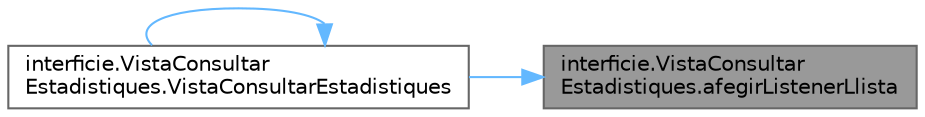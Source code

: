 digraph "interficie.VistaConsultarEstadistiques.afegirListenerLlista"
{
 // INTERACTIVE_SVG=YES
 // LATEX_PDF_SIZE
  bgcolor="transparent";
  edge [fontname=Helvetica,fontsize=10,labelfontname=Helvetica,labelfontsize=10];
  node [fontname=Helvetica,fontsize=10,shape=box,height=0.2,width=0.4];
  rankdir="RL";
  Node1 [id="Node000001",label="interficie.VistaConsultar\lEstadistiques.afegirListenerLlista",height=0.2,width=0.4,color="gray40", fillcolor="grey60", style="filled", fontcolor="black",tooltip="Afegeix un listener a la llista per mostrar estadístiques quan es selecciona un avatar."];
  Node1 -> Node2 [id="edge1_Node000001_Node000002",dir="back",color="steelblue1",style="solid",tooltip=" "];
  Node2 [id="Node000002",label="interficie.VistaConsultar\lEstadistiques.VistaConsultarEstadistiques",height=0.2,width=0.4,color="grey40", fillcolor="white", style="filled",URL="$classinterficie_1_1_vista_consultar_estadistiques.html#a72ea2d682e9b49e5fa9a21c42187f581",tooltip="Constructor principal de la vista."];
  Node2 -> Node2 [id="edge2_Node000002_Node000002",dir="back",color="steelblue1",style="solid",tooltip=" "];
}
